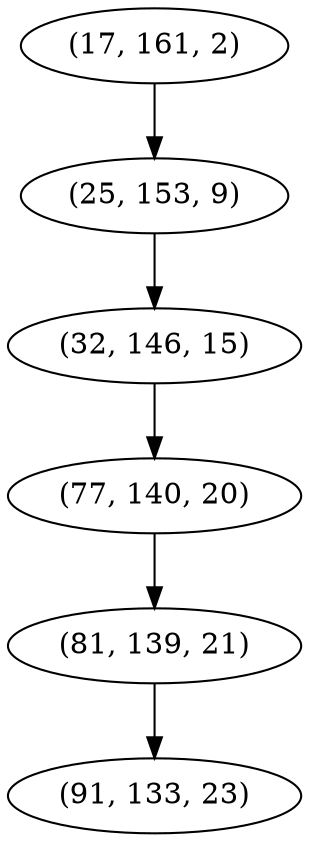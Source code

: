 digraph tree {
    "(17, 161, 2)";
    "(25, 153, 9)";
    "(32, 146, 15)";
    "(77, 140, 20)";
    "(81, 139, 21)";
    "(91, 133, 23)";
    "(17, 161, 2)" -> "(25, 153, 9)";
    "(25, 153, 9)" -> "(32, 146, 15)";
    "(32, 146, 15)" -> "(77, 140, 20)";
    "(77, 140, 20)" -> "(81, 139, 21)";
    "(81, 139, 21)" -> "(91, 133, 23)";
}
